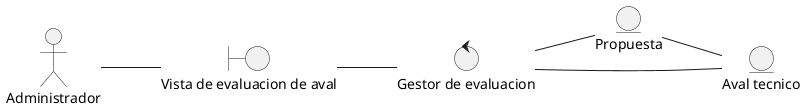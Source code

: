 @startuml DisciplinaDeAnalisisDiagramaDeClaseResponderEvaluacion
left to right direction

actor "Administrador" as actorAdmin

entity "Propuesta" as entidadPropuesta
entity "Aval tecnico" as entidadAval

boundary "Vista de evaluacion de aval" as vistaEvaluacion

control "Gestor de evaluacion" as ctrlGestorEvaluacion

actorAdmin -- vistaEvaluacion
vistaEvaluacion -- ctrlGestorEvaluacion
ctrlGestorEvaluacion -- entidadPropuesta
entidadPropuesta -- entidadAval
ctrlGestorEvaluacion -- entidadAval

@enduml